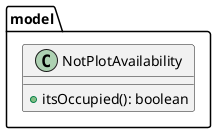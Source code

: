 @startuml
'https://plantuml.com/class-diagram

package model {
    class NotPlotAvailability {
        + itsOccupied(): boolean
    }
}

@enduml